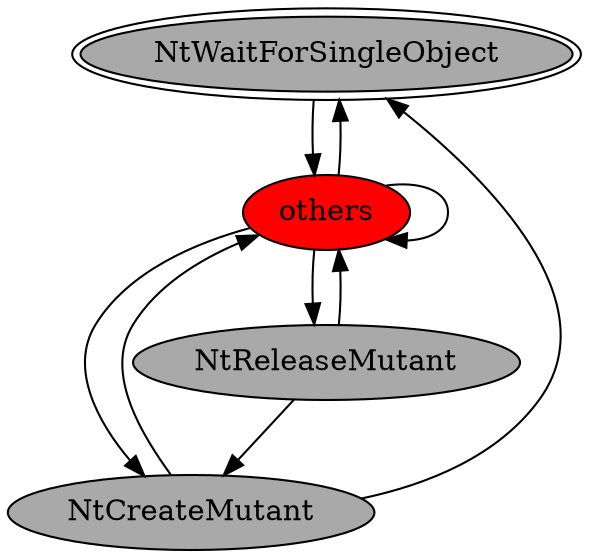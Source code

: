 digraph "./REPORTS/6819/API_PER_CATEGORY/ShellExecuteEx.exe_1080_Synchronization_API_per_Category_Transition_Matrix" {
	NtWaitForSingleObject [label=NtWaitForSingleObject fillcolor=darkgray peripheries=2 style=filled]
	others [label=others fillcolor=red style=filled]
	NtWaitForSingleObject -> others [label=""]
	others -> NtWaitForSingleObject [label=""]
	others -> others [label=""]
	NtCreateMutant [label=NtCreateMutant fillcolor=darkgray style=filled]
	others -> NtCreateMutant [label=""]
	NtReleaseMutant [label=NtReleaseMutant fillcolor=darkgray style=filled]
	others -> NtReleaseMutant [label=""]
	NtCreateMutant -> NtWaitForSingleObject [label=""]
	NtCreateMutant -> others [label=""]
	NtReleaseMutant -> others [label=""]
	NtReleaseMutant -> NtCreateMutant [label=""]
}
